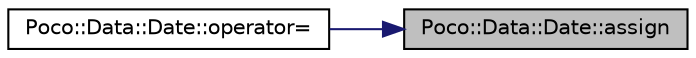 digraph "Poco::Data::Date::assign"
{
 // LATEX_PDF_SIZE
  edge [fontname="Helvetica",fontsize="10",labelfontname="Helvetica",labelfontsize="10"];
  node [fontname="Helvetica",fontsize="10",shape=record];
  rankdir="RL";
  Node1 [label="Poco::Data::Date::assign",height=0.2,width=0.4,color="black", fillcolor="grey75", style="filled", fontcolor="black",tooltip="Returns the day."];
  Node1 -> Node2 [dir="back",color="midnightblue",fontsize="10",style="solid"];
  Node2 [label="Poco::Data::Date::operator=",height=0.2,width=0.4,color="black", fillcolor="white", style="filled",URL="$classPoco_1_1Data_1_1Date.html#aa7f1ca7967d73e09e64321f02f378864",tooltip="Assigns date."];
}
